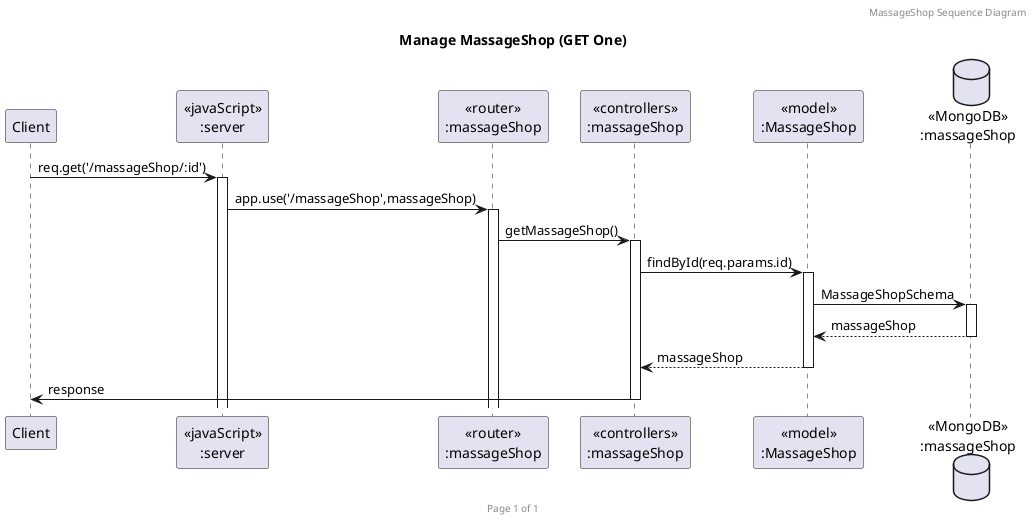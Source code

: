 @startuml Manage MassageShop (GET One)


header MassageShop Sequence Diagram
footer Page %page% of %lastpage%
title "Manage MassageShop (GET One)"


participant "Client" as client
participant "<<javaScript>>\n:server" as server
participant "<<router>>\n:massageShop" as routerMassageShops
participant "<<controllers>>\n:massageShop" as controllersMassageShops
participant "<<model>>\n:MassageShop" as modelMassageShop
database "<<MongoDB>>\n:massageShop" as MassageShopsDatabase


client->server ++:req.get('/massageShop/:id')
server->routerMassageShops ++:app.use('/massageShop',massageShop)
routerMassageShops -> controllersMassageShops ++:getMassageShop()
controllersMassageShops->modelMassageShop ++:findById(req.params.id)
modelMassageShop ->MassageShopsDatabase ++: MassageShopSchema
MassageShopsDatabase --> modelMassageShop --: massageShop
controllersMassageShops <-- modelMassageShop --:massageShop
controllersMassageShops->client --:response


@enduml